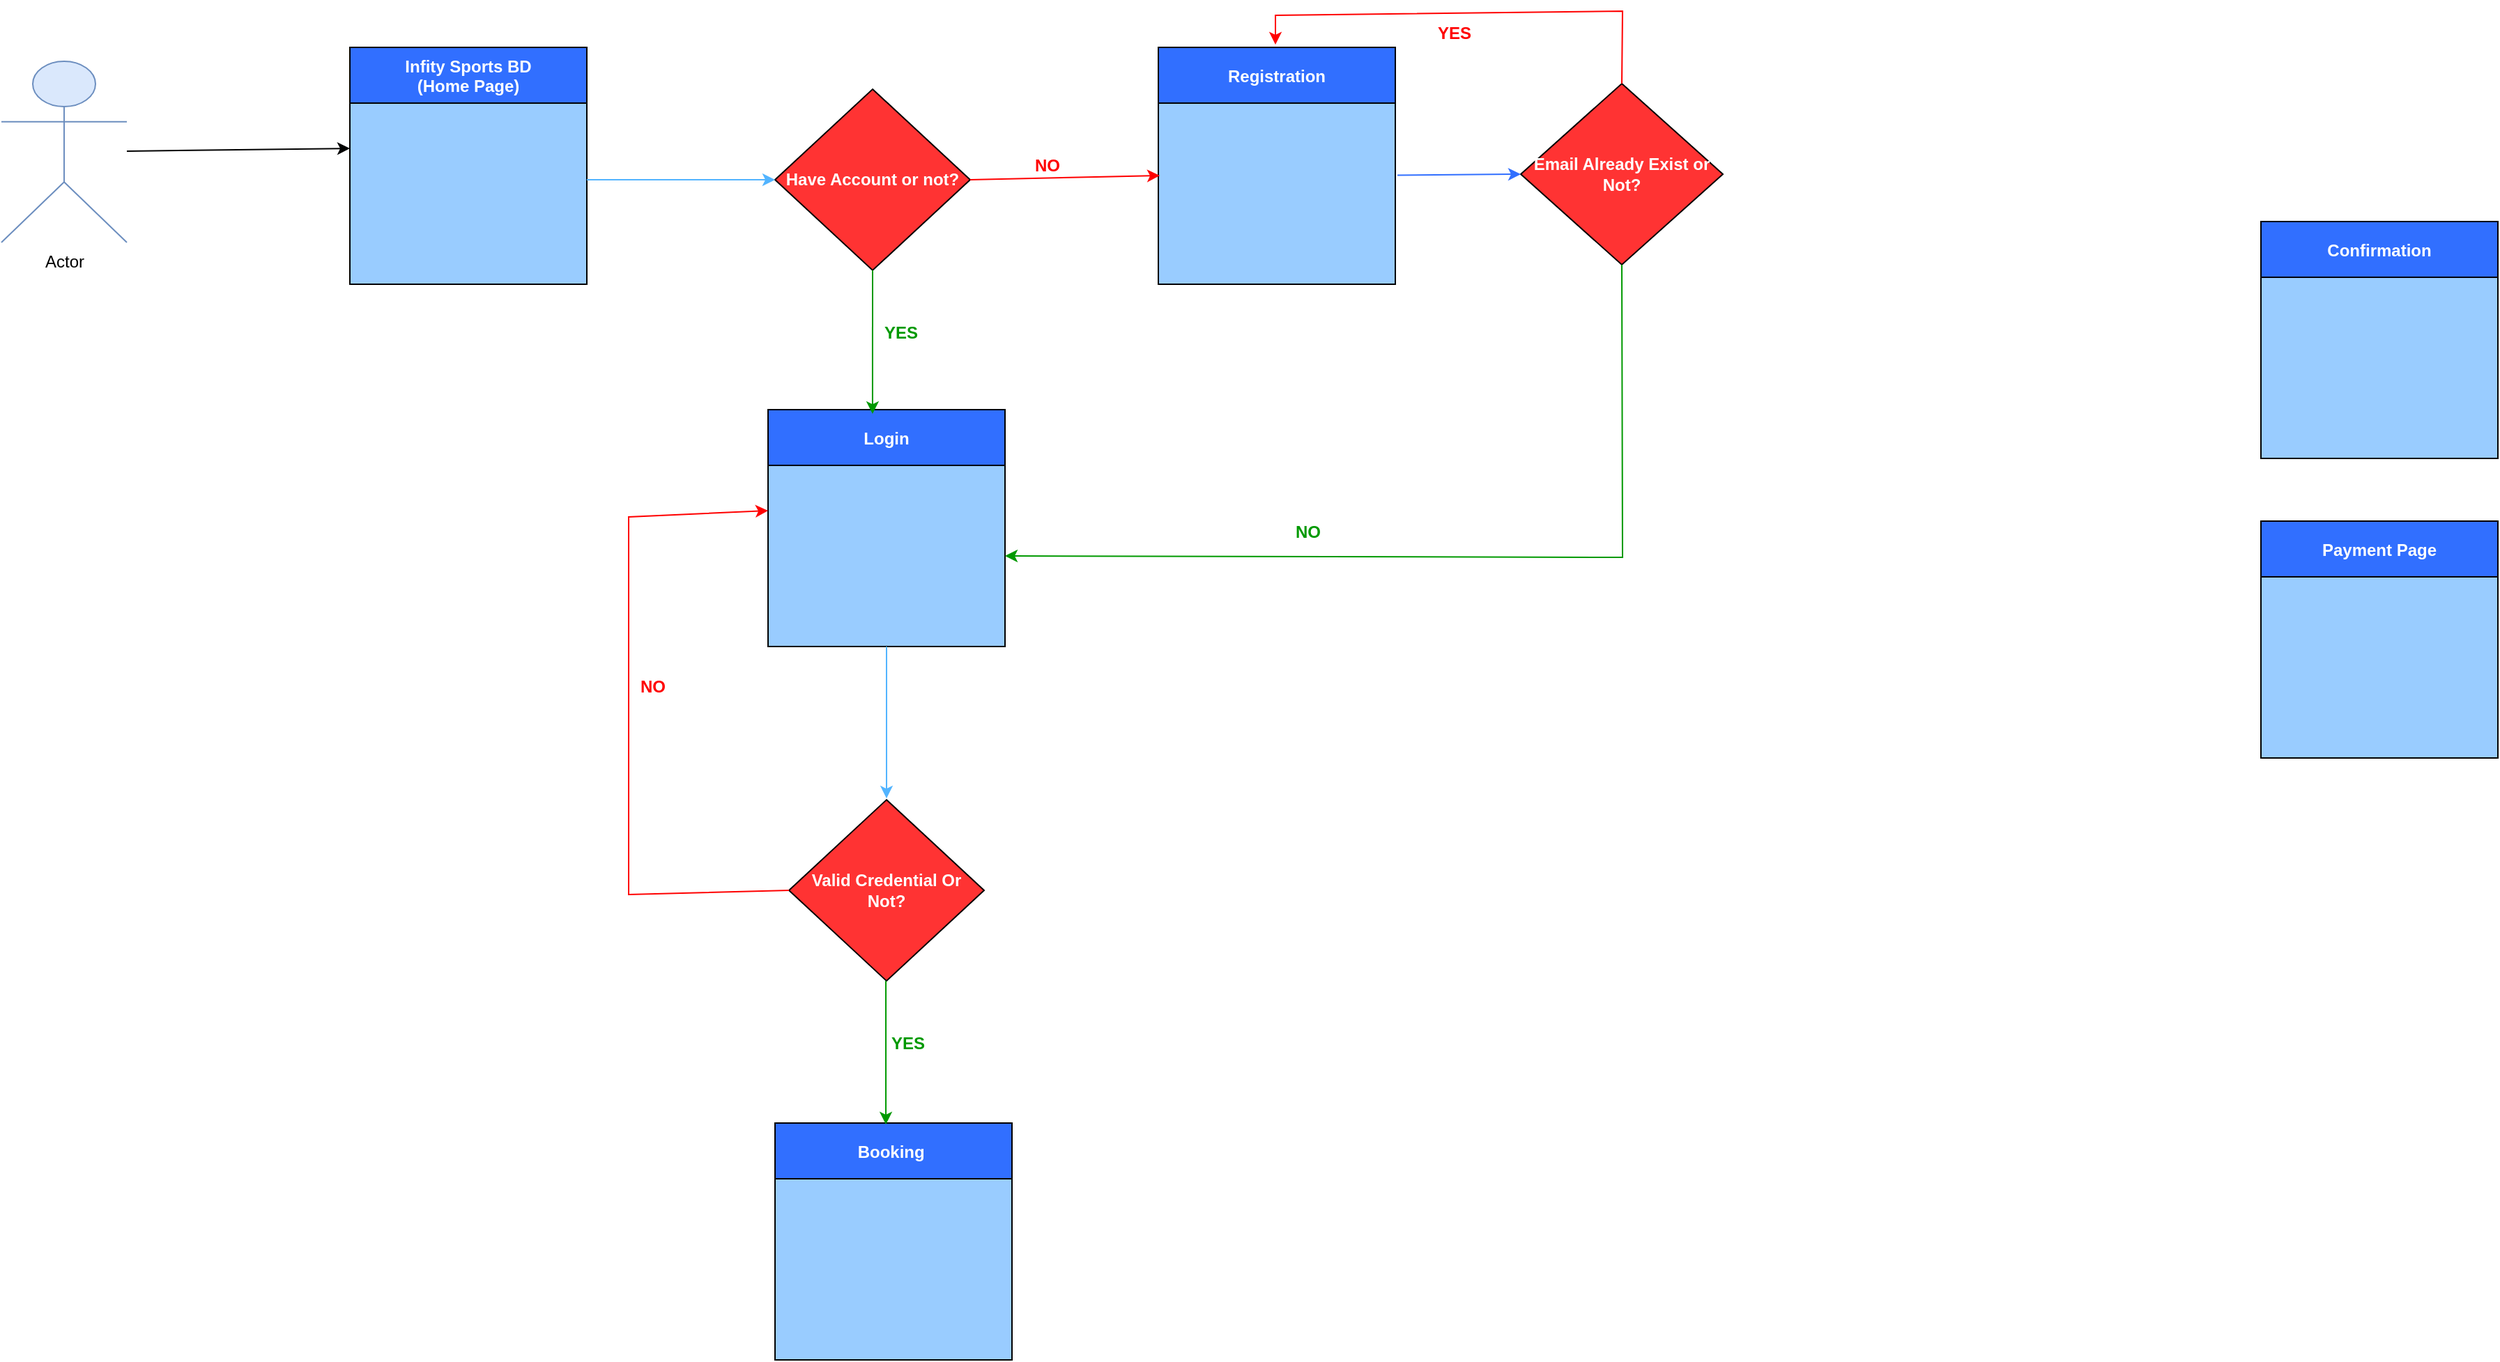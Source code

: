 <mxfile version="26.2.14">
  <diagram name="Page-1" id="ae8q38mtqLgdX-uCqz7q">
    <mxGraphModel dx="2096" dy="627" grid="0" gridSize="10" guides="1" tooltips="1" connect="1" arrows="1" fold="1" page="1" pageScale="1" pageWidth="850" pageHeight="1100" math="0" shadow="0">
      <root>
        <mxCell id="0" />
        <mxCell id="1" parent="0" />
        <mxCell id="zFUjroh93CvoQqSCuBnq-1" value="Infity Sports BD&#xa;(Home Page)" style="swimlane;startSize=40;fillColor=#316FFF;fontColor=#FFFFFF;" vertex="1" parent="1">
          <mxGeometry x="50" y="50" width="170" height="170" as="geometry">
            <mxRectangle x="220" y="120" width="90" height="30" as="alternateBounds" />
          </mxGeometry>
        </mxCell>
        <mxCell id="zFUjroh93CvoQqSCuBnq-8" value="" style="whiteSpace=wrap;html=1;fillColor=#99CCFF;" vertex="1" parent="zFUjroh93CvoQqSCuBnq-1">
          <mxGeometry y="40" width="170" height="130" as="geometry" />
        </mxCell>
        <mxCell id="zFUjroh93CvoQqSCuBnq-11" value="Booking " style="swimlane;startSize=40;fillColor=#316FFF;fontColor=#FFFFFF;" vertex="1" parent="1">
          <mxGeometry x="355" y="822" width="170" height="167" as="geometry">
            <mxRectangle x="220" y="120" width="90" height="30" as="alternateBounds" />
          </mxGeometry>
        </mxCell>
        <mxCell id="zFUjroh93CvoQqSCuBnq-12" value="" style="whiteSpace=wrap;html=1;fillColor=#99CCFF;" vertex="1" parent="zFUjroh93CvoQqSCuBnq-11">
          <mxGeometry y="40" width="170" height="130" as="geometry" />
        </mxCell>
        <mxCell id="zFUjroh93CvoQqSCuBnq-13" value="Registration" style="swimlane;startSize=40;fillColor=#316FFF;fontColor=#FFFFFF;" vertex="1" parent="1">
          <mxGeometry x="630" y="50" width="170" height="170" as="geometry">
            <mxRectangle x="220" y="120" width="90" height="30" as="alternateBounds" />
          </mxGeometry>
        </mxCell>
        <mxCell id="zFUjroh93CvoQqSCuBnq-14" value="" style="whiteSpace=wrap;html=1;fillColor=#99CCFF;" vertex="1" parent="zFUjroh93CvoQqSCuBnq-13">
          <mxGeometry y="40" width="170" height="130" as="geometry" />
        </mxCell>
        <mxCell id="zFUjroh93CvoQqSCuBnq-15" value="Payment Page" style="swimlane;startSize=40;fillColor=#316FFF;fontColor=#FFFFFF;" vertex="1" parent="1">
          <mxGeometry x="1421" y="390" width="170" height="130" as="geometry">
            <mxRectangle x="220" y="120" width="90" height="30" as="alternateBounds" />
          </mxGeometry>
        </mxCell>
        <mxCell id="zFUjroh93CvoQqSCuBnq-16" value="" style="whiteSpace=wrap;html=1;fillColor=#99CCFF;" vertex="1" parent="zFUjroh93CvoQqSCuBnq-15">
          <mxGeometry y="40" width="170" height="130" as="geometry" />
        </mxCell>
        <mxCell id="zFUjroh93CvoQqSCuBnq-17" value="Login" style="swimlane;startSize=40;fillColor=#316FFF;fontColor=#FFFFFF;" vertex="1" parent="1">
          <mxGeometry x="350" y="310" width="170" height="170" as="geometry">
            <mxRectangle x="220" y="120" width="90" height="30" as="alternateBounds" />
          </mxGeometry>
        </mxCell>
        <mxCell id="zFUjroh93CvoQqSCuBnq-18" value="" style="whiteSpace=wrap;html=1;fillColor=#99CCFF;" vertex="1" parent="zFUjroh93CvoQqSCuBnq-17">
          <mxGeometry y="40" width="170" height="130" as="geometry" />
        </mxCell>
        <mxCell id="zFUjroh93CvoQqSCuBnq-21" value="&lt;font style=&quot;color: rgb(255, 255, 255);&quot;&gt;&lt;b&gt;Have Account or not?&lt;/b&gt;&lt;/font&gt;" style="rhombus;whiteSpace=wrap;html=1;fillColor=#FF3333;" vertex="1" parent="1">
          <mxGeometry x="355" y="80" width="140" height="130" as="geometry" />
        </mxCell>
        <mxCell id="zFUjroh93CvoQqSCuBnq-22" value="" style="endArrow=classic;html=1;rounded=0;exitX=1;exitY=0.5;exitDx=0;exitDy=0;entryX=0.006;entryY=0.4;entryDx=0;entryDy=0;entryPerimeter=0;strokeColor=#FF0000;" edge="1" parent="1" source="zFUjroh93CvoQqSCuBnq-21" target="zFUjroh93CvoQqSCuBnq-14">
          <mxGeometry width="50" height="50" relative="1" as="geometry">
            <mxPoint x="400" y="240" as="sourcePoint" />
            <mxPoint x="450" y="190" as="targetPoint" />
          </mxGeometry>
        </mxCell>
        <mxCell id="zFUjroh93CvoQqSCuBnq-23" value="&lt;b&gt;&lt;font style=&quot;color: rgb(255, 0, 0);&quot;&gt;NO&lt;/font&gt;&lt;/b&gt;" style="text;html=1;align=center;verticalAlign=middle;resizable=0;points=[];autosize=1;strokeColor=none;fillColor=none;" vertex="1" parent="1">
          <mxGeometry x="530" y="120" width="40" height="30" as="geometry" />
        </mxCell>
        <mxCell id="zFUjroh93CvoQqSCuBnq-25" value="" style="endArrow=classic;html=1;rounded=0;exitX=0.5;exitY=1;exitDx=0;exitDy=0;entryX=0.441;entryY=0.018;entryDx=0;entryDy=0;entryPerimeter=0;strokeColor=#009900;" edge="1" parent="1" source="zFUjroh93CvoQqSCuBnq-21" target="zFUjroh93CvoQqSCuBnq-17">
          <mxGeometry width="50" height="50" relative="1" as="geometry">
            <mxPoint x="400" y="240" as="sourcePoint" />
            <mxPoint x="450" y="190" as="targetPoint" />
          </mxGeometry>
        </mxCell>
        <mxCell id="zFUjroh93CvoQqSCuBnq-26" value="&lt;b&gt;&lt;font style=&quot;color: rgb(0, 153, 0);&quot;&gt;YES&lt;/font&gt;&lt;/b&gt;" style="text;html=1;align=center;verticalAlign=middle;resizable=0;points=[];autosize=1;strokeColor=none;fillColor=none;" vertex="1" parent="1">
          <mxGeometry x="420" y="240" width="50" height="30" as="geometry" />
        </mxCell>
        <mxCell id="zFUjroh93CvoQqSCuBnq-27" value="" style="endArrow=classic;html=1;rounded=0;entryX=0;entryY=0.5;entryDx=0;entryDy=0;strokeColor=light-dark(#52b4ff, #ededed);" edge="1" parent="1" target="zFUjroh93CvoQqSCuBnq-21">
          <mxGeometry width="50" height="50" relative="1" as="geometry">
            <mxPoint x="220" y="145" as="sourcePoint" />
            <mxPoint x="450" y="190" as="targetPoint" />
          </mxGeometry>
        </mxCell>
        <mxCell id="zFUjroh93CvoQqSCuBnq-28" value="Actor" style="shape=umlActor;verticalLabelPosition=bottom;verticalAlign=top;html=1;outlineConnect=0;fillColor=#dae8fc;strokeColor=#6c8ebf;" vertex="1" parent="1">
          <mxGeometry x="-200" y="60" width="90" height="130" as="geometry" />
        </mxCell>
        <mxCell id="zFUjroh93CvoQqSCuBnq-31" value="" style="endArrow=classic;html=1;rounded=0;entryX=0;entryY=0.25;entryDx=0;entryDy=0;" edge="1" parent="1" source="zFUjroh93CvoQqSCuBnq-28" target="zFUjroh93CvoQqSCuBnq-8">
          <mxGeometry width="50" height="50" relative="1" as="geometry">
            <mxPoint x="180" y="240" as="sourcePoint" />
            <mxPoint x="230" y="190" as="targetPoint" />
          </mxGeometry>
        </mxCell>
        <mxCell id="zFUjroh93CvoQqSCuBnq-32" value="Confirmation" style="swimlane;startSize=40;fillColor=#316FFF;fontColor=#FFFFFF;" vertex="1" parent="1">
          <mxGeometry x="1421" y="175" width="170" height="170" as="geometry">
            <mxRectangle x="220" y="120" width="90" height="30" as="alternateBounds" />
          </mxGeometry>
        </mxCell>
        <mxCell id="zFUjroh93CvoQqSCuBnq-33" value="" style="whiteSpace=wrap;html=1;fillColor=#99CCFF;" vertex="1" parent="zFUjroh93CvoQqSCuBnq-32">
          <mxGeometry y="40" width="170" height="130" as="geometry" />
        </mxCell>
        <mxCell id="zFUjroh93CvoQqSCuBnq-34" value="&lt;font style=&quot;color: rgb(255, 255, 255);&quot;&gt;&lt;b&gt;Email Already Exist or Not?&lt;/b&gt;&lt;/font&gt;" style="rhombus;whiteSpace=wrap;html=1;fillColor=#FF3333;" vertex="1" parent="1">
          <mxGeometry x="890" y="76" width="145" height="130" as="geometry" />
        </mxCell>
        <mxCell id="zFUjroh93CvoQqSCuBnq-35" value="" style="endArrow=classic;html=1;rounded=0;entryX=0;entryY=0.5;entryDx=0;entryDy=0;exitX=1.009;exitY=0.398;exitDx=0;exitDy=0;exitPerimeter=0;strokeColor=#316FFF;" edge="1" parent="1" source="zFUjroh93CvoQqSCuBnq-14" target="zFUjroh93CvoQqSCuBnq-34">
          <mxGeometry width="50" height="50" relative="1" as="geometry">
            <mxPoint x="798" y="143" as="sourcePoint" />
            <mxPoint x="667" y="59" as="targetPoint" />
          </mxGeometry>
        </mxCell>
        <mxCell id="zFUjroh93CvoQqSCuBnq-36" value="&lt;b&gt;&lt;font style=&quot;color: rgb(0, 153, 0);&quot;&gt;NO&lt;/font&gt;&lt;/b&gt;" style="text;html=1;align=center;verticalAlign=middle;resizable=0;points=[];autosize=1;strokeColor=none;fillColor=none;" vertex="1" parent="1">
          <mxGeometry x="719" y="385" width="36" height="26" as="geometry" />
        </mxCell>
        <mxCell id="zFUjroh93CvoQqSCuBnq-37" value="" style="endArrow=classic;html=1;rounded=0;exitX=0.5;exitY=0;exitDx=0;exitDy=0;strokeColor=#FF0000;" edge="1" parent="1" source="zFUjroh93CvoQqSCuBnq-34">
          <mxGeometry width="50" height="50" relative="1" as="geometry">
            <mxPoint x="505" y="155" as="sourcePoint" />
            <mxPoint x="714" y="48" as="targetPoint" />
            <Array as="points">
              <mxPoint x="963" y="24" />
              <mxPoint x="714" y="27" />
            </Array>
          </mxGeometry>
        </mxCell>
        <mxCell id="zFUjroh93CvoQqSCuBnq-38" value="" style="endArrow=classic;html=1;rounded=0;exitX=0.5;exitY=1;exitDx=0;exitDy=0;strokeColor=#009900;entryX=1;entryY=0.5;entryDx=0;entryDy=0;" edge="1" parent="1" source="zFUjroh93CvoQqSCuBnq-34" target="zFUjroh93CvoQqSCuBnq-18">
          <mxGeometry width="50" height="50" relative="1" as="geometry">
            <mxPoint x="435" y="220" as="sourcePoint" />
            <mxPoint x="525" y="408" as="targetPoint" />
            <Array as="points">
              <mxPoint x="963" y="416" />
            </Array>
          </mxGeometry>
        </mxCell>
        <mxCell id="zFUjroh93CvoQqSCuBnq-39" value="&lt;b&gt;&lt;font style=&quot;color: rgb(255, 0, 0);&quot;&gt;YES&lt;/font&gt;&lt;/b&gt;" style="text;html=1;align=center;verticalAlign=middle;resizable=0;points=[];autosize=1;strokeColor=none;fillColor=none;" vertex="1" parent="1">
          <mxGeometry x="821" y="27" width="42" height="26" as="geometry" />
        </mxCell>
        <mxCell id="zFUjroh93CvoQqSCuBnq-40" value="&lt;font style=&quot;color: rgb(255, 255, 255);&quot;&gt;&lt;b&gt;Valid Credential Or&lt;/b&gt;&lt;/font&gt;&lt;div&gt;&lt;font style=&quot;color: rgb(255, 255, 255);&quot;&gt;&lt;b&gt;Not?&lt;/b&gt;&lt;/font&gt;&lt;/div&gt;" style="rhombus;whiteSpace=wrap;html=1;fillColor=#FF3333;" vertex="1" parent="1">
          <mxGeometry x="365" y="590" width="140" height="130" as="geometry" />
        </mxCell>
        <mxCell id="zFUjroh93CvoQqSCuBnq-41" value="&lt;b&gt;&lt;font style=&quot;color: rgb(0, 153, 0);&quot;&gt;YES&lt;/font&gt;&lt;/b&gt;" style="text;html=1;align=center;verticalAlign=middle;resizable=0;points=[];autosize=1;strokeColor=none;fillColor=none;" vertex="1" parent="1">
          <mxGeometry x="425" y="750" width="50" height="30" as="geometry" />
        </mxCell>
        <mxCell id="zFUjroh93CvoQqSCuBnq-42" value="" style="endArrow=classic;html=1;rounded=0;exitX=0.5;exitY=1;exitDx=0;exitDy=0;entryX=0.441;entryY=0.018;entryDx=0;entryDy=0;entryPerimeter=0;strokeColor=#009900;" edge="1" parent="1">
          <mxGeometry width="50" height="50" relative="1" as="geometry">
            <mxPoint x="434.52" y="720" as="sourcePoint" />
            <mxPoint x="434.52" y="823" as="targetPoint" />
          </mxGeometry>
        </mxCell>
        <mxCell id="zFUjroh93CvoQqSCuBnq-43" value="" style="endArrow=classic;html=1;rounded=0;strokeColor=light-dark(#52b4ff, #ededed);exitX=0.5;exitY=1;exitDx=0;exitDy=0;" edge="1" parent="1" source="zFUjroh93CvoQqSCuBnq-17">
          <mxGeometry width="50" height="50" relative="1" as="geometry">
            <mxPoint x="435" y="589" as="sourcePoint" />
            <mxPoint x="435" y="589" as="targetPoint" />
          </mxGeometry>
        </mxCell>
        <mxCell id="zFUjroh93CvoQqSCuBnq-45" value="&lt;b&gt;&lt;font style=&quot;color: rgb(255, 0, 0);&quot;&gt;NO&lt;/font&gt;&lt;/b&gt;" style="text;html=1;align=center;verticalAlign=middle;resizable=0;points=[];autosize=1;strokeColor=none;fillColor=none;" vertex="1" parent="1">
          <mxGeometry x="247" y="494" width="40" height="30" as="geometry" />
        </mxCell>
        <mxCell id="zFUjroh93CvoQqSCuBnq-46" value="" style="endArrow=classic;html=1;rounded=0;strokeColor=#FF0000;exitX=0;exitY=0.5;exitDx=0;exitDy=0;entryX=0;entryY=0.25;entryDx=0;entryDy=0;" edge="1" parent="1" source="zFUjroh93CvoQqSCuBnq-40" target="zFUjroh93CvoQqSCuBnq-18">
          <mxGeometry width="50" height="50" relative="1" as="geometry">
            <mxPoint x="361" y="652" as="sourcePoint" />
            <mxPoint x="345" y="387" as="targetPoint" />
            <Array as="points">
              <mxPoint x="250" y="658" />
              <mxPoint x="250" y="387" />
            </Array>
          </mxGeometry>
        </mxCell>
      </root>
    </mxGraphModel>
  </diagram>
</mxfile>
